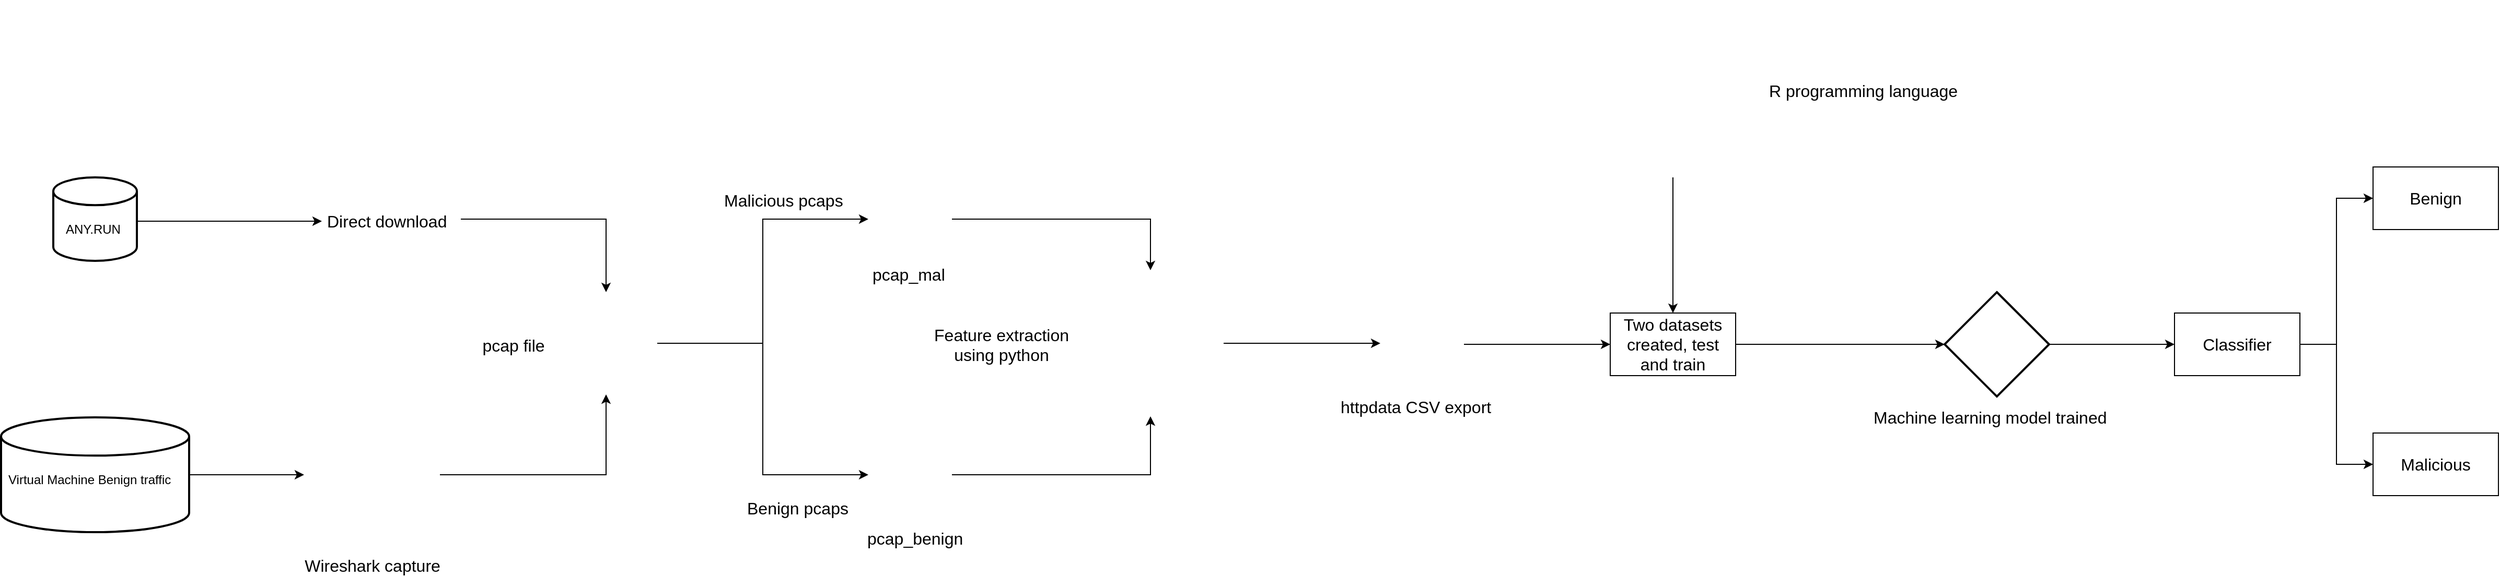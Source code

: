 <mxfile version="11.0.1" type="github"><diagram id="QM3OKeiPU8EcTMvVuY0z" name="Page-1"><mxGraphModel dx="2889" dy="1075" grid="1" gridSize="10" guides="1" tooltips="1" connect="1" arrows="1" fold="1" page="1" pageScale="1" pageWidth="827" pageHeight="1169" math="0" shadow="0"><root><mxCell id="0"/><mxCell id="1" parent="0"/><mxCell id="oQkunJUxAicKpQI41zPl-18" value="" style="edgeStyle=orthogonalEdgeStyle;rounded=0;orthogonalLoop=1;jettySize=auto;html=1;fontSize=16;entryX=-0.023;entryY=0.6;entryDx=0;entryDy=0;entryPerimeter=0;" parent="1" source="oQkunJUxAicKpQI41zPl-1" target="oQkunJUxAicKpQI41zPl-12" edge="1"><mxGeometry relative="1" as="geometry"><mxPoint x="210" y="230" as="targetPoint"/><Array as="points"><mxPoint x="210" y="232"/><mxPoint x="210" y="232"/></Array></mxGeometry></mxCell><mxCell id="oQkunJUxAicKpQI41zPl-1" value="" style="strokeWidth=2;html=1;shape=mxgraph.flowchart.database;whiteSpace=wrap;" parent="1" vertex="1"><mxGeometry x="50" y="190" width="80" height="80" as="geometry"/></mxCell><mxCell id="oQkunJUxAicKpQI41zPl-9" style="edgeStyle=orthogonalEdgeStyle;rounded=0;orthogonalLoop=1;jettySize=auto;html=1;entryX=0;entryY=0.5;entryDx=0;entryDy=0;" parent="1" source="oQkunJUxAicKpQI41zPl-2" target="oQkunJUxAicKpQI41zPl-13" edge="1"><mxGeometry relative="1" as="geometry"/></mxCell><mxCell id="oQkunJUxAicKpQI41zPl-2" value="" style="strokeWidth=2;html=1;shape=mxgraph.flowchart.database;whiteSpace=wrap;" parent="1" vertex="1"><mxGeometry y="420" width="180" height="110" as="geometry"/></mxCell><mxCell id="oQkunJUxAicKpQI41zPl-8" style="edgeStyle=orthogonalEdgeStyle;rounded=0;orthogonalLoop=1;jettySize=auto;html=1;entryX=0.5;entryY=0;entryDx=0;entryDy=0;" parent="1" source="oQkunJUxAicKpQI41zPl-12" target="oQkunJUxAicKpQI41zPl-7" edge="1"><mxGeometry relative="1" as="geometry"/></mxCell><mxCell id="oQkunJUxAicKpQI41zPl-3" value="ANY.RUN" style="text;html=1;resizable=0;points=[];autosize=1;align=left;verticalAlign=top;spacingTop=-4;" parent="1" vertex="1"><mxGeometry x="60" y="230" width="70" height="20" as="geometry"/></mxCell><mxCell id="oQkunJUxAicKpQI41zPl-5" value="Virtual Machine Benign traffic" style="text;html=1;resizable=0;points=[];autosize=1;align=left;verticalAlign=top;spacingTop=-4;" parent="1" vertex="1"><mxGeometry x="5" y="470" width="170" height="20" as="geometry"/></mxCell><mxCell id="oQkunJUxAicKpQI41zPl-24" style="edgeStyle=orthogonalEdgeStyle;rounded=0;orthogonalLoop=1;jettySize=auto;html=1;entryX=0;entryY=0.5;entryDx=0;entryDy=0;fontSize=16;" parent="1" source="oQkunJUxAicKpQI41zPl-7" target="oQkunJUxAicKpQI41zPl-23" edge="1"><mxGeometry relative="1" as="geometry"/></mxCell><mxCell id="oQkunJUxAicKpQI41zPl-25" style="edgeStyle=orthogonalEdgeStyle;rounded=0;orthogonalLoop=1;jettySize=auto;html=1;entryX=0;entryY=0.5;entryDx=0;entryDy=0;fontSize=16;" parent="1" source="oQkunJUxAicKpQI41zPl-7" target="oQkunJUxAicKpQI41zPl-22" edge="1"><mxGeometry relative="1" as="geometry"/></mxCell><mxCell id="oQkunJUxAicKpQI41zPl-7" value="" style="shape=image;verticalLabelPosition=bottom;labelBackgroundColor=#ffffff;verticalAlign=top;aspect=fixed;imageAspect=0;image=https://fileinfo.com/img/icons/files/128/pcap-1265.png;" parent="1" vertex="1"><mxGeometry x="530" y="300" width="98" height="98" as="geometry"/></mxCell><mxCell id="oQkunJUxAicKpQI41zPl-10" value="pcap file" style="text;html=1;resizable=0;points=[];autosize=1;align=center;verticalAlign=top;spacingTop=-4;fontSize=16;" parent="1" vertex="1"><mxGeometry x="460" y="339" width="60" height="20" as="geometry"/></mxCell><mxCell id="oQkunJUxAicKpQI41zPl-20" style="edgeStyle=orthogonalEdgeStyle;rounded=0;orthogonalLoop=1;jettySize=auto;html=1;entryX=0.5;entryY=1;entryDx=0;entryDy=0;fontSize=16;" parent="1" source="oQkunJUxAicKpQI41zPl-13" target="oQkunJUxAicKpQI41zPl-7" edge="1"><mxGeometry relative="1" as="geometry"/></mxCell><mxCell id="oQkunJUxAicKpQI41zPl-13" value="" style="shape=image;verticalLabelPosition=bottom;labelBackgroundColor=#ffffff;verticalAlign=top;aspect=fixed;imageAspect=0;image=https://upload.wikimedia.org/wikipedia/commons/thumb/d/df/Wireshark_icon.svg/1024px-Wireshark_icon.svg.png;" parent="1" vertex="1"><mxGeometry x="290" y="410" width="130" height="130" as="geometry"/></mxCell><mxCell id="oQkunJUxAicKpQI41zPl-12" value="Direct download" style="text;html=1;resizable=0;points=[];autosize=1;align=left;verticalAlign=top;spacingTop=-4;fontSize=16;" parent="1" vertex="1"><mxGeometry x="310" y="220" width="130" height="20" as="geometry"/></mxCell><mxCell id="oQkunJUxAicKpQI41zPl-19" value="Wireshark capture" style="text;html=1;resizable=0;points=[];autosize=1;align=center;verticalAlign=top;spacingTop=-4;fontSize=16;" parent="1" vertex="1"><mxGeometry x="280" y="550" width="150" height="20" as="geometry"/></mxCell><mxCell id="oQkunJUxAicKpQI41zPl-33" style="edgeStyle=orthogonalEdgeStyle;rounded=0;orthogonalLoop=1;jettySize=auto;html=1;entryX=0.5;entryY=1;entryDx=0;entryDy=0;fontSize=16;" parent="1" source="oQkunJUxAicKpQI41zPl-22" target="oQkunJUxAicKpQI41zPl-30" edge="1"><mxGeometry relative="1" as="geometry"/></mxCell><mxCell id="oQkunJUxAicKpQI41zPl-22" value="" style="shape=image;verticalLabelPosition=bottom;labelBackgroundColor=#ffffff;verticalAlign=top;aspect=fixed;imageAspect=0;image=http://www.vectorico.com/download/office/folder-icon.png;" parent="1" vertex="1"><mxGeometry x="830" y="435" width="80" height="80" as="geometry"/></mxCell><mxCell id="oQkunJUxAicKpQI41zPl-32" style="edgeStyle=orthogonalEdgeStyle;rounded=0;orthogonalLoop=1;jettySize=auto;html=1;entryX=0.5;entryY=0;entryDx=0;entryDy=0;fontSize=16;" parent="1" source="oQkunJUxAicKpQI41zPl-23" target="oQkunJUxAicKpQI41zPl-30" edge="1"><mxGeometry relative="1" as="geometry"/></mxCell><mxCell id="oQkunJUxAicKpQI41zPl-23" value="" style="shape=image;verticalLabelPosition=bottom;labelBackgroundColor=#ffffff;verticalAlign=top;aspect=fixed;imageAspect=0;image=http://www.vectorico.com/download/office/folder-icon.png;" parent="1" vertex="1"><mxGeometry x="830" y="190" width="80" height="80" as="geometry"/></mxCell><mxCell id="oQkunJUxAicKpQI41zPl-26" value="Malicious pcaps" style="text;html=1;resizable=0;points=[];autosize=1;align=left;verticalAlign=top;spacingTop=-4;fontSize=16;" parent="1" vertex="1"><mxGeometry x="690" y="200" width="130" height="20" as="geometry"/></mxCell><mxCell id="oQkunJUxAicKpQI41zPl-27" value="pcap_mal" style="text;html=1;resizable=0;points=[];autosize=1;align=left;verticalAlign=top;spacingTop=-4;fontSize=16;" parent="1" vertex="1"><mxGeometry x="832" y="271" width="80" height="20" as="geometry"/></mxCell><mxCell id="oQkunJUxAicKpQI41zPl-28" value="Benign pcaps" style="text;html=1;resizable=0;points=[];autosize=1;align=left;verticalAlign=top;spacingTop=-4;fontSize=16;" parent="1" vertex="1"><mxGeometry x="712" y="495" width="110" height="20" as="geometry"/></mxCell><mxCell id="oQkunJUxAicKpQI41zPl-29" value="pcap_benign" style="text;html=1;resizable=0;points=[];autosize=1;align=left;verticalAlign=top;spacingTop=-4;fontSize=16;" parent="1" vertex="1"><mxGeometry x="827" y="524" width="110" height="20" as="geometry"/></mxCell><mxCell id="oQkunJUxAicKpQI41zPl-37" style="edgeStyle=orthogonalEdgeStyle;rounded=0;orthogonalLoop=1;jettySize=auto;html=1;fontSize=16;" parent="1" source="oQkunJUxAicKpQI41zPl-30" target="oQkunJUxAicKpQI41zPl-35" edge="1"><mxGeometry relative="1" as="geometry"/></mxCell><mxCell id="oQkunJUxAicKpQI41zPl-30" value="" style="shape=image;verticalLabelPosition=bottom;labelBackgroundColor=#ffffff;verticalAlign=top;aspect=fixed;imageAspect=0;image=https://img.pngio.com/open-python-logo-png-2000_2000.png;" parent="1" vertex="1"><mxGeometry x="1030" y="279" width="140" height="140" as="geometry"/></mxCell><mxCell id="oQkunJUxAicKpQI41zPl-31" value="Feature extraction &lt;br&gt;using python" style="text;html=1;resizable=0;points=[];autosize=1;align=center;verticalAlign=top;spacingTop=-4;fontSize=16;" parent="1" vertex="1"><mxGeometry x="882" y="329" width="150" height="40" as="geometry"/></mxCell><mxCell id="oQkunJUxAicKpQI41zPl-40" style="edgeStyle=orthogonalEdgeStyle;rounded=0;orthogonalLoop=1;jettySize=auto;html=1;fontSize=16;entryX=0;entryY=0.5;entryDx=0;entryDy=0;" parent="1" source="oQkunJUxAicKpQI41zPl-35" target="oQkunJUxAicKpQI41zPl-47" edge="1"><mxGeometry relative="1" as="geometry"><mxPoint x="1490" y="353" as="targetPoint"/><Array as="points"><mxPoint x="1500" y="350"/><mxPoint x="1500" y="350"/></Array></mxGeometry></mxCell><mxCell id="oQkunJUxAicKpQI41zPl-35" value="" style="shape=image;verticalLabelPosition=bottom;labelBackgroundColor=#ffffff;verticalAlign=top;aspect=fixed;imageAspect=0;image=http://www.vectorico.com/download/office/folder-icon.png;" parent="1" vertex="1"><mxGeometry x="1320" y="309" width="80" height="80" as="geometry"/></mxCell><mxCell id="oQkunJUxAicKpQI41zPl-36" value="httpdata CSV export" style="text;html=1;resizable=0;points=[];autosize=1;align=left;verticalAlign=top;spacingTop=-4;fontSize=16;" parent="1" vertex="1"><mxGeometry x="1280" y="398" width="160" height="20" as="geometry"/></mxCell><mxCell id="oQkunJUxAicKpQI41zPl-42" style="edgeStyle=orthogonalEdgeStyle;rounded=0;orthogonalLoop=1;jettySize=auto;html=1;fontSize=16;" parent="1" source="oQkunJUxAicKpQI41zPl-38" target="oQkunJUxAicKpQI41zPl-41" edge="1"><mxGeometry relative="1" as="geometry"/></mxCell><mxCell id="oQkunJUxAicKpQI41zPl-38" value="" style="strokeWidth=2;html=1;shape=mxgraph.flowchart.decision;whiteSpace=wrap;fontSize=16;align=right;" parent="1" vertex="1"><mxGeometry x="1860" y="300" width="100" height="100" as="geometry"/></mxCell><mxCell id="oQkunJUxAicKpQI41zPl-39" value="Machine learning model trained" style="text;html=1;resizable=0;points=[];autosize=1;align=left;verticalAlign=top;spacingTop=-4;fontSize=16;" parent="1" vertex="1"><mxGeometry x="1790" y="408" width="240" height="20" as="geometry"/></mxCell><mxCell id="oQkunJUxAicKpQI41zPl-52" style="edgeStyle=orthogonalEdgeStyle;rounded=0;orthogonalLoop=1;jettySize=auto;html=1;entryX=0;entryY=0.5;entryDx=0;entryDy=0;fontSize=16;" parent="1" source="oQkunJUxAicKpQI41zPl-41" target="oQkunJUxAicKpQI41zPl-44" edge="1"><mxGeometry relative="1" as="geometry"/></mxCell><mxCell id="oQkunJUxAicKpQI41zPl-53" style="edgeStyle=orthogonalEdgeStyle;rounded=0;orthogonalLoop=1;jettySize=auto;html=1;entryX=0;entryY=0.5;entryDx=0;entryDy=0;fontSize=16;" parent="1" source="oQkunJUxAicKpQI41zPl-41" target="oQkunJUxAicKpQI41zPl-45" edge="1"><mxGeometry relative="1" as="geometry"/></mxCell><mxCell id="oQkunJUxAicKpQI41zPl-41" value="Classifier" style="rounded=0;whiteSpace=wrap;html=1;fontSize=16;align=center;" parent="1" vertex="1"><mxGeometry x="2080" y="320" width="120" height="60" as="geometry"/></mxCell><mxCell id="oQkunJUxAicKpQI41zPl-44" value="Benign" style="rounded=0;whiteSpace=wrap;html=1;fontSize=16;align=center;" parent="1" vertex="1"><mxGeometry x="2270" y="180" width="120" height="60" as="geometry"/></mxCell><mxCell id="oQkunJUxAicKpQI41zPl-45" value="Malicious" style="rounded=0;whiteSpace=wrap;html=1;fontSize=16;align=center;" parent="1" vertex="1"><mxGeometry x="2270" y="435" width="120" height="60" as="geometry"/></mxCell><mxCell id="oQkunJUxAicKpQI41zPl-48" style="edgeStyle=orthogonalEdgeStyle;rounded=0;orthogonalLoop=1;jettySize=auto;html=1;entryX=0;entryY=0.5;entryDx=0;entryDy=0;entryPerimeter=0;fontSize=16;" parent="1" source="oQkunJUxAicKpQI41zPl-47" target="oQkunJUxAicKpQI41zPl-38" edge="1"><mxGeometry relative="1" as="geometry"><Array as="points"><mxPoint x="1780" y="350"/><mxPoint x="1780" y="350"/></Array></mxGeometry></mxCell><mxCell id="oQkunJUxAicKpQI41zPl-47" value="Two datasets created, test and train" style="rounded=0;whiteSpace=wrap;html=1;fontSize=16;align=center;" parent="1" vertex="1"><mxGeometry x="1540" y="320" width="120" height="60" as="geometry"/></mxCell><mxCell id="oQkunJUxAicKpQI41zPl-51" style="edgeStyle=orthogonalEdgeStyle;rounded=0;orthogonalLoop=1;jettySize=auto;html=1;entryX=0.5;entryY=0;entryDx=0;entryDy=0;fontSize=16;" parent="1" source="oQkunJUxAicKpQI41zPl-50" target="oQkunJUxAicKpQI41zPl-47" edge="1"><mxGeometry relative="1" as="geometry"/></mxCell><mxCell id="oQkunJUxAicKpQI41zPl-50" value="" style="shape=image;verticalLabelPosition=bottom;labelBackgroundColor=#ffffff;verticalAlign=top;aspect=fixed;imageAspect=0;image=http://www.pngall.com/wp-content/uploads/2017/05/Copyright-Symbol-R-Free-Download-PNG.png;" parent="1" vertex="1"><mxGeometry x="1515" y="20" width="170" height="170" as="geometry"/></mxCell><mxCell id="oQkunJUxAicKpQI41zPl-54" value="R programming language" style="text;html=1;resizable=0;points=[];autosize=1;align=left;verticalAlign=top;spacingTop=-4;fontSize=16;" parent="1" vertex="1"><mxGeometry x="1690" y="95" width="200" height="20" as="geometry"/></mxCell></root></mxGraphModel></diagram></mxfile>